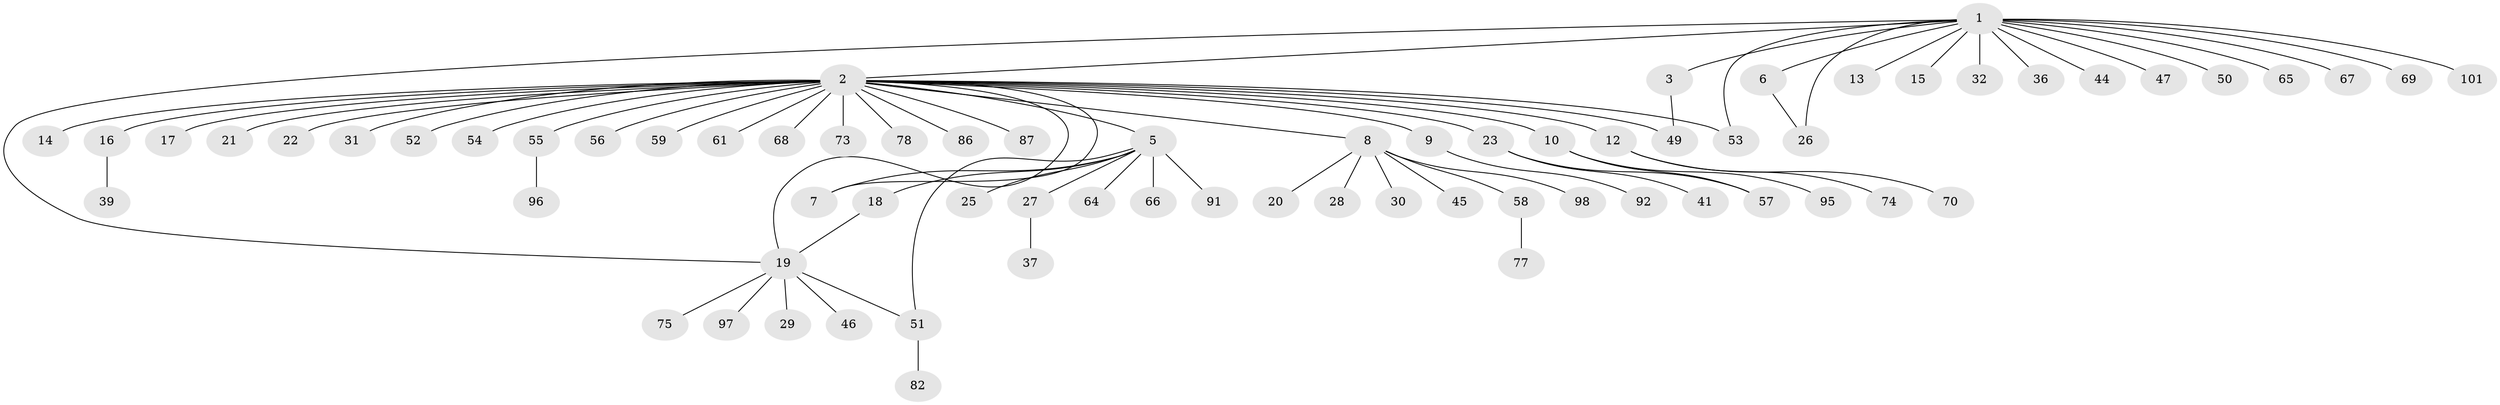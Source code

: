 // original degree distribution, {15: 0.00980392156862745, 8: 0.0196078431372549, 2: 0.24509803921568626, 24: 0.00980392156862745, 11: 0.00980392156862745, 3: 0.10784313725490197, 4: 0.0196078431372549, 1: 0.5686274509803921, 7: 0.00980392156862745}
// Generated by graph-tools (version 1.1) at 2025/41/03/06/25 10:41:51]
// undirected, 71 vertices, 78 edges
graph export_dot {
graph [start="1"]
  node [color=gray90,style=filled];
  1 [super="+11"];
  2 [super="+4"];
  3 [super="+40"];
  5 [super="+38"];
  6 [super="+33"];
  7 [super="+62"];
  8 [super="+60"];
  9 [super="+35"];
  10 [super="+81"];
  12 [super="+48"];
  13;
  14;
  15 [super="+34"];
  16 [super="+24"];
  17 [super="+71"];
  18 [super="+79"];
  19 [super="+42"];
  20 [super="+90"];
  21;
  22;
  23;
  25;
  26 [super="+63"];
  27;
  28;
  29 [super="+76"];
  30;
  31;
  32;
  36 [super="+43"];
  37;
  39 [super="+84"];
  41;
  44;
  45;
  46;
  47;
  49;
  50;
  51 [super="+88"];
  52;
  53;
  54;
  55 [super="+72"];
  56 [super="+80"];
  57 [super="+99"];
  58;
  59;
  61;
  64;
  65 [super="+83"];
  66 [super="+89"];
  67;
  68;
  69;
  70;
  73 [super="+93"];
  74;
  75 [super="+85"];
  77 [super="+102"];
  78;
  82;
  86;
  87;
  91;
  92 [super="+94"];
  95;
  96;
  97;
  98 [super="+100"];
  101;
  1 -- 2;
  1 -- 3;
  1 -- 6;
  1 -- 13;
  1 -- 15;
  1 -- 19;
  1 -- 36;
  1 -- 44;
  1 -- 50;
  1 -- 53;
  1 -- 65;
  1 -- 67;
  1 -- 69;
  1 -- 101;
  1 -- 32;
  1 -- 47;
  1 -- 26;
  2 -- 7;
  2 -- 12;
  2 -- 17;
  2 -- 22;
  2 -- 52;
  2 -- 56 [weight=2];
  2 -- 68;
  2 -- 5;
  2 -- 8;
  2 -- 9;
  2 -- 10;
  2 -- 73;
  2 -- 14;
  2 -- 78;
  2 -- 16;
  2 -- 19;
  2 -- 21;
  2 -- 86;
  2 -- 23;
  2 -- 87;
  2 -- 31;
  2 -- 49;
  2 -- 53;
  2 -- 54;
  2 -- 55;
  2 -- 59;
  2 -- 61;
  3 -- 49;
  5 -- 7;
  5 -- 18;
  5 -- 25;
  5 -- 27;
  5 -- 64;
  5 -- 66;
  5 -- 91;
  5 -- 51;
  6 -- 26;
  8 -- 20;
  8 -- 28;
  8 -- 30;
  8 -- 45;
  8 -- 58;
  8 -- 98;
  9 -- 92;
  10 -- 57;
  10 -- 95;
  12 -- 70;
  12 -- 74;
  16 -- 39;
  18 -- 19;
  19 -- 29;
  19 -- 51;
  19 -- 75;
  19 -- 97;
  19 -- 46;
  23 -- 41;
  23 -- 57;
  27 -- 37;
  51 -- 82;
  55 -- 96;
  58 -- 77;
}
